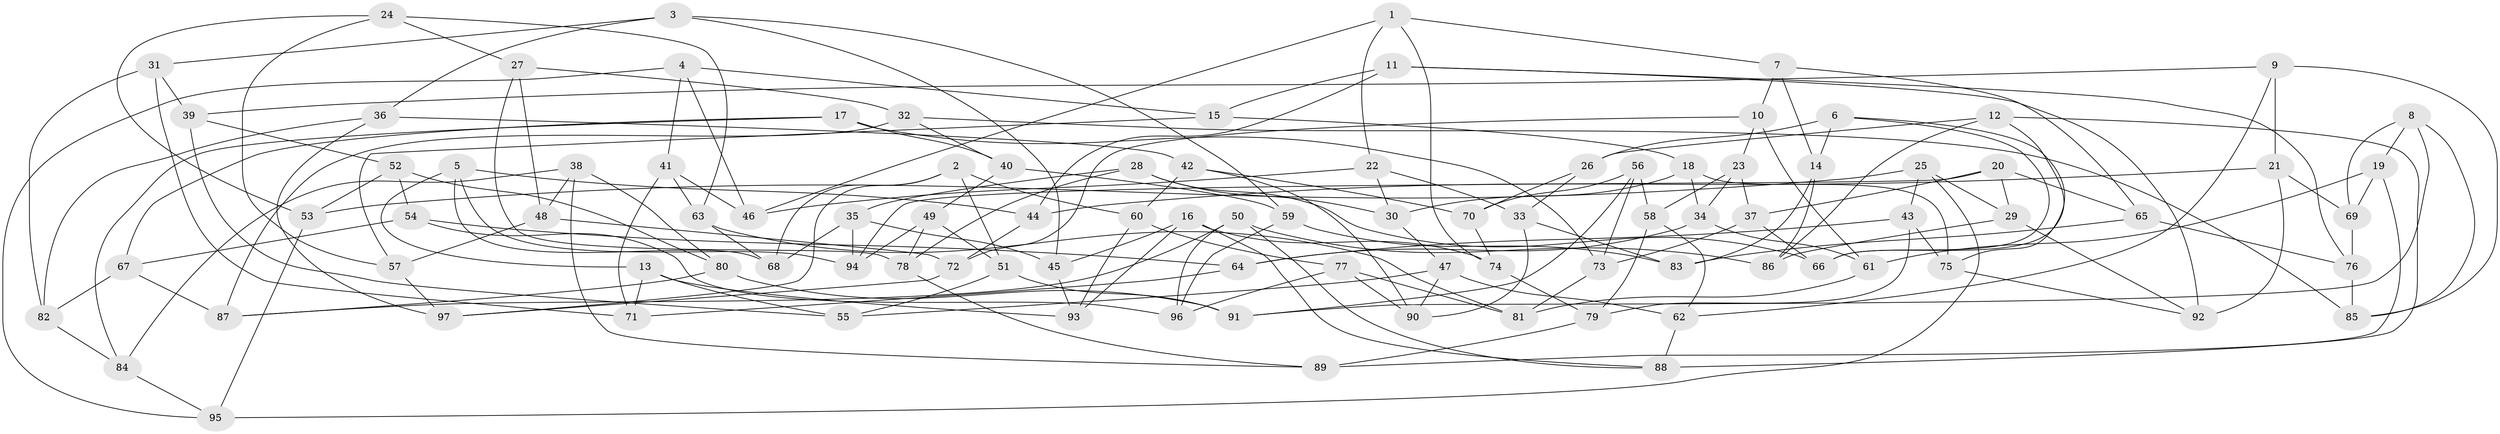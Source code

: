 // coarse degree distribution, {5: 0.3877551020408163, 6: 0.3877551020408163, 4: 0.14285714285714285, 2: 0.02040816326530612, 7: 0.02040816326530612, 8: 0.04081632653061224}
// Generated by graph-tools (version 1.1) at 2025/38/03/04/25 23:38:20]
// undirected, 97 vertices, 194 edges
graph export_dot {
  node [color=gray90,style=filled];
  1;
  2;
  3;
  4;
  5;
  6;
  7;
  8;
  9;
  10;
  11;
  12;
  13;
  14;
  15;
  16;
  17;
  18;
  19;
  20;
  21;
  22;
  23;
  24;
  25;
  26;
  27;
  28;
  29;
  30;
  31;
  32;
  33;
  34;
  35;
  36;
  37;
  38;
  39;
  40;
  41;
  42;
  43;
  44;
  45;
  46;
  47;
  48;
  49;
  50;
  51;
  52;
  53;
  54;
  55;
  56;
  57;
  58;
  59;
  60;
  61;
  62;
  63;
  64;
  65;
  66;
  67;
  68;
  69;
  70;
  71;
  72;
  73;
  74;
  75;
  76;
  77;
  78;
  79;
  80;
  81;
  82;
  83;
  84;
  85;
  86;
  87;
  88;
  89;
  90;
  91;
  92;
  93;
  94;
  95;
  96;
  97;
  1 -- 7;
  1 -- 46;
  1 -- 22;
  1 -- 74;
  2 -- 60;
  2 -- 51;
  2 -- 68;
  2 -- 97;
  3 -- 45;
  3 -- 31;
  3 -- 36;
  3 -- 59;
  4 -- 46;
  4 -- 15;
  4 -- 41;
  4 -- 95;
  5 -- 44;
  5 -- 94;
  5 -- 13;
  5 -- 68;
  6 -- 14;
  6 -- 66;
  6 -- 75;
  6 -- 26;
  7 -- 65;
  7 -- 14;
  7 -- 10;
  8 -- 91;
  8 -- 85;
  8 -- 69;
  8 -- 19;
  9 -- 39;
  9 -- 85;
  9 -- 21;
  9 -- 62;
  10 -- 72;
  10 -- 61;
  10 -- 23;
  11 -- 92;
  11 -- 76;
  11 -- 44;
  11 -- 15;
  12 -- 26;
  12 -- 88;
  12 -- 66;
  12 -- 86;
  13 -- 55;
  13 -- 93;
  13 -- 71;
  14 -- 86;
  14 -- 83;
  15 -- 18;
  15 -- 57;
  16 -- 93;
  16 -- 45;
  16 -- 74;
  16 -- 88;
  17 -- 73;
  17 -- 40;
  17 -- 84;
  17 -- 67;
  18 -- 34;
  18 -- 75;
  18 -- 30;
  19 -- 89;
  19 -- 69;
  19 -- 61;
  20 -- 65;
  20 -- 37;
  20 -- 29;
  20 -- 94;
  21 -- 92;
  21 -- 69;
  21 -- 44;
  22 -- 30;
  22 -- 33;
  22 -- 46;
  23 -- 34;
  23 -- 58;
  23 -- 37;
  24 -- 63;
  24 -- 27;
  24 -- 57;
  24 -- 53;
  25 -- 29;
  25 -- 53;
  25 -- 95;
  25 -- 43;
  26 -- 70;
  26 -- 33;
  27 -- 78;
  27 -- 32;
  27 -- 48;
  28 -- 66;
  28 -- 30;
  28 -- 35;
  28 -- 78;
  29 -- 92;
  29 -- 86;
  30 -- 47;
  31 -- 39;
  31 -- 82;
  31 -- 71;
  32 -- 87;
  32 -- 40;
  32 -- 85;
  33 -- 90;
  33 -- 83;
  34 -- 64;
  34 -- 61;
  35 -- 94;
  35 -- 68;
  35 -- 45;
  36 -- 42;
  36 -- 97;
  36 -- 82;
  37 -- 66;
  37 -- 73;
  38 -- 48;
  38 -- 89;
  38 -- 84;
  38 -- 80;
  39 -- 55;
  39 -- 52;
  40 -- 49;
  40 -- 59;
  41 -- 71;
  41 -- 63;
  41 -- 46;
  42 -- 60;
  42 -- 70;
  42 -- 90;
  43 -- 79;
  43 -- 64;
  43 -- 75;
  44 -- 72;
  45 -- 93;
  47 -- 90;
  47 -- 55;
  47 -- 62;
  48 -- 57;
  48 -- 72;
  49 -- 94;
  49 -- 51;
  49 -- 78;
  50 -- 88;
  50 -- 86;
  50 -- 87;
  50 -- 96;
  51 -- 91;
  51 -- 55;
  52 -- 54;
  52 -- 80;
  52 -- 53;
  53 -- 95;
  54 -- 96;
  54 -- 67;
  54 -- 64;
  56 -- 91;
  56 -- 70;
  56 -- 73;
  56 -- 58;
  57 -- 97;
  58 -- 62;
  58 -- 79;
  59 -- 83;
  59 -- 96;
  60 -- 77;
  60 -- 93;
  61 -- 81;
  62 -- 88;
  63 -- 68;
  63 -- 81;
  64 -- 71;
  65 -- 83;
  65 -- 76;
  67 -- 82;
  67 -- 87;
  69 -- 76;
  70 -- 74;
  72 -- 97;
  73 -- 81;
  74 -- 79;
  75 -- 92;
  76 -- 85;
  77 -- 81;
  77 -- 96;
  77 -- 90;
  78 -- 89;
  79 -- 89;
  80 -- 87;
  80 -- 91;
  82 -- 84;
  84 -- 95;
}
